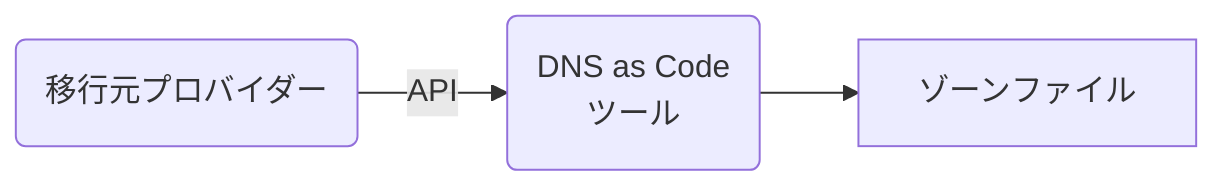 flowchart LR
    sourceprovider("移行元プロバイダー")
    tool("DNS as Code<br>ツール")
    zonedata["ゾーンファイル"]

    sourceprovider --API--> tool --> zonedata